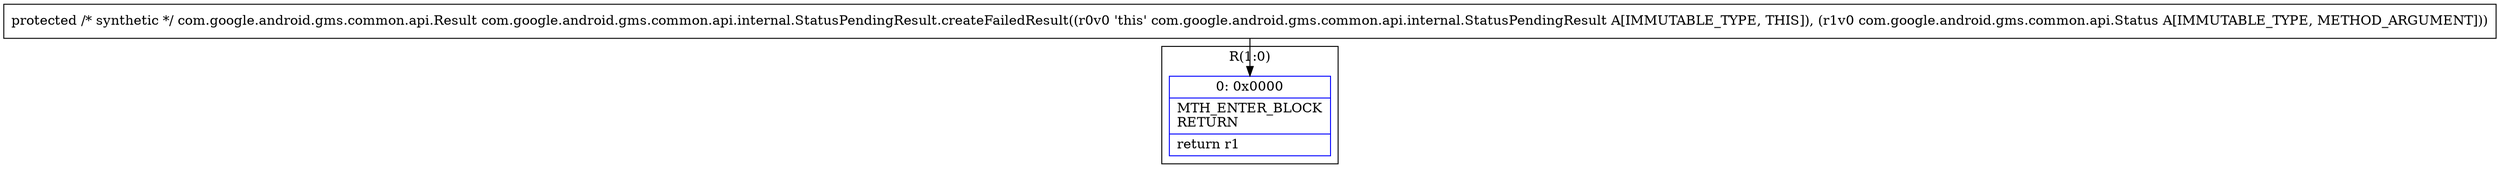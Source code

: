 digraph "CFG forcom.google.android.gms.common.api.internal.StatusPendingResult.createFailedResult(Lcom\/google\/android\/gms\/common\/api\/Status;)Lcom\/google\/android\/gms\/common\/api\/Result;" {
subgraph cluster_Region_1685027954 {
label = "R(1:0)";
node [shape=record,color=blue];
Node_0 [shape=record,label="{0\:\ 0x0000|MTH_ENTER_BLOCK\lRETURN\l|return r1\l}"];
}
MethodNode[shape=record,label="{protected \/* synthetic *\/ com.google.android.gms.common.api.Result com.google.android.gms.common.api.internal.StatusPendingResult.createFailedResult((r0v0 'this' com.google.android.gms.common.api.internal.StatusPendingResult A[IMMUTABLE_TYPE, THIS]), (r1v0 com.google.android.gms.common.api.Status A[IMMUTABLE_TYPE, METHOD_ARGUMENT])) }"];
MethodNode -> Node_0;
}

